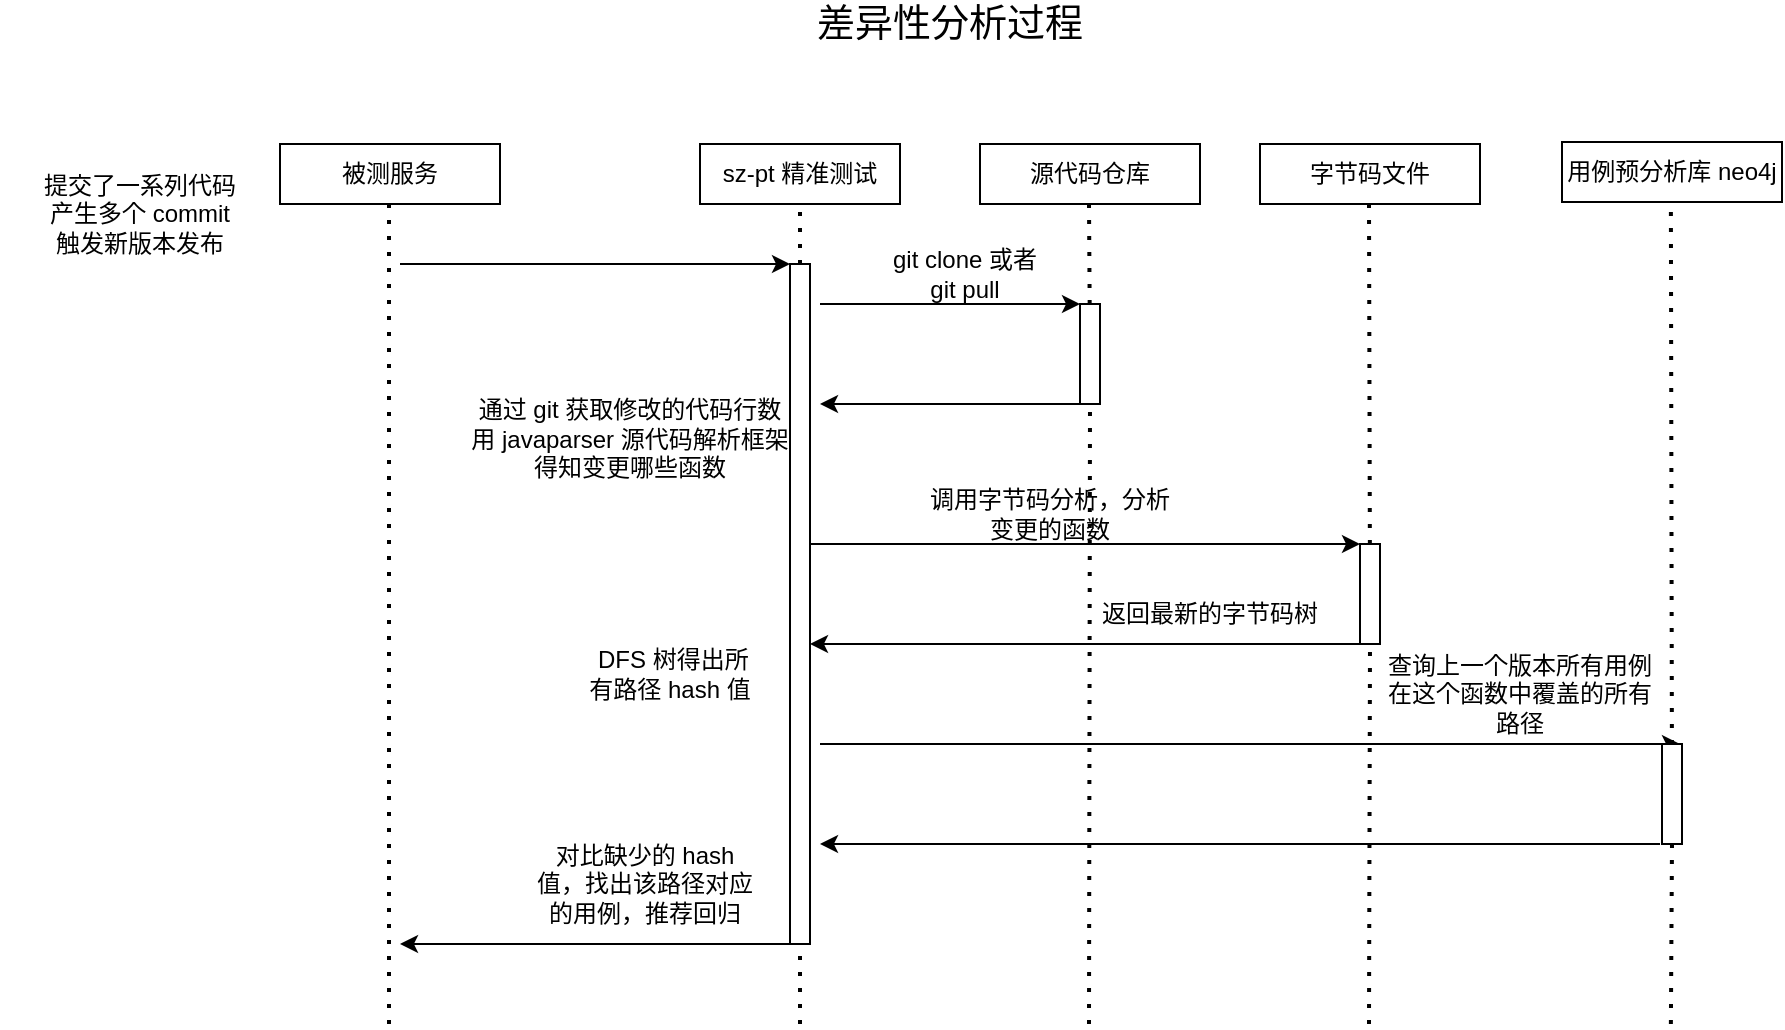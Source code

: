 <mxfile version="27.0.3">
  <diagram name="第 1 页" id="N5p10LOYJ0tMsCSFKD8n">
    <mxGraphModel dx="1576" dy="782" grid="1" gridSize="10" guides="1" tooltips="1" connect="1" arrows="1" fold="1" page="1" pageScale="1" pageWidth="827" pageHeight="1169" math="0" shadow="0">
      <root>
        <mxCell id="0" />
        <mxCell id="1" parent="0" />
        <mxCell id="ZdkBtaMixL6KcBxgdkt5-1" value="sz-pt 精准测试" style="rounded=0;whiteSpace=wrap;html=1;" vertex="1" parent="1">
          <mxGeometry x="350" y="110" width="100" height="30" as="geometry" />
        </mxCell>
        <mxCell id="ZdkBtaMixL6KcBxgdkt5-2" value="" style="endArrow=none;dashed=1;html=1;dashPattern=1 3;strokeWidth=2;rounded=0;entryX=0.5;entryY=1;entryDx=0;entryDy=0;" edge="1" parent="1" target="ZdkBtaMixL6KcBxgdkt5-1" source="ZdkBtaMixL6KcBxgdkt5-35">
          <mxGeometry width="50" height="50" relative="1" as="geometry">
            <mxPoint x="400" y="550" as="sourcePoint" />
            <mxPoint x="600" y="300" as="targetPoint" />
          </mxGeometry>
        </mxCell>
        <mxCell id="ZdkBtaMixL6KcBxgdkt5-14" value="用例预分析库 neo4j" style="rounded=0;whiteSpace=wrap;html=1;" vertex="1" parent="1">
          <mxGeometry x="781" y="109" width="110" height="30" as="geometry" />
        </mxCell>
        <mxCell id="ZdkBtaMixL6KcBxgdkt5-30" value="&lt;span style=&quot;font-size: 19px;&quot;&gt;差异性分析过程&lt;/span&gt;" style="text;html=1;align=center;verticalAlign=middle;whiteSpace=wrap;rounded=0;" vertex="1" parent="1">
          <mxGeometry x="400" y="40" width="150" height="20" as="geometry" />
        </mxCell>
        <mxCell id="ZdkBtaMixL6KcBxgdkt5-33" value="被测服务" style="rounded=0;whiteSpace=wrap;html=1;" vertex="1" parent="1">
          <mxGeometry x="140" y="110" width="110" height="30" as="geometry" />
        </mxCell>
        <mxCell id="ZdkBtaMixL6KcBxgdkt5-34" value="" style="endArrow=none;dashed=1;html=1;dashPattern=1 3;strokeWidth=2;rounded=0;entryX=0.5;entryY=1;entryDx=0;entryDy=0;" edge="1" parent="1">
          <mxGeometry width="50" height="50" relative="1" as="geometry">
            <mxPoint x="194.5" y="550" as="sourcePoint" />
            <mxPoint x="194.5" y="140" as="targetPoint" />
          </mxGeometry>
        </mxCell>
        <mxCell id="ZdkBtaMixL6KcBxgdkt5-37" value="提交了一系列代码&lt;br&gt;产生多个 commit&lt;br&gt;触发新版本发布" style="text;html=1;align=center;verticalAlign=middle;whiteSpace=wrap;rounded=0;" vertex="1" parent="1">
          <mxGeometry y="130" width="140" height="30" as="geometry" />
        </mxCell>
        <mxCell id="ZdkBtaMixL6KcBxgdkt5-39" value="" style="endArrow=classic;html=1;rounded=0;entryX=0;entryY=0;entryDx=0;entryDy=0;" edge="1" parent="1" target="ZdkBtaMixL6KcBxgdkt5-35">
          <mxGeometry width="50" height="50" relative="1" as="geometry">
            <mxPoint x="200" y="170" as="sourcePoint" />
            <mxPoint x="470" y="170" as="targetPoint" />
          </mxGeometry>
        </mxCell>
        <mxCell id="ZdkBtaMixL6KcBxgdkt5-42" value="" style="endArrow=none;dashed=1;html=1;dashPattern=1 3;strokeWidth=2;rounded=0;entryX=0.5;entryY=1;entryDx=0;entryDy=0;" edge="1" parent="1" target="ZdkBtaMixL6KcBxgdkt5-35">
          <mxGeometry width="50" height="50" relative="1" as="geometry">
            <mxPoint x="400" y="550" as="sourcePoint" />
            <mxPoint x="400" y="140" as="targetPoint" />
          </mxGeometry>
        </mxCell>
        <mxCell id="ZdkBtaMixL6KcBxgdkt5-35" value="" style="rounded=0;whiteSpace=wrap;html=1;" vertex="1" parent="1">
          <mxGeometry x="395" y="170" width="10" height="340" as="geometry" />
        </mxCell>
        <mxCell id="ZdkBtaMixL6KcBxgdkt5-44" value="&lt;br&gt;通过 git 获取修改的代码行数&lt;br&gt;用 javaparser 源代码解析框架&lt;br&gt;得知变更哪些函数" style="text;html=1;align=center;verticalAlign=middle;whiteSpace=wrap;rounded=0;" vertex="1" parent="1">
          <mxGeometry x="230" y="230" width="170" height="40" as="geometry" />
        </mxCell>
        <mxCell id="ZdkBtaMixL6KcBxgdkt5-59" value="源代码仓库" style="rounded=0;whiteSpace=wrap;html=1;" vertex="1" parent="1">
          <mxGeometry x="490" y="110" width="110" height="30" as="geometry" />
        </mxCell>
        <mxCell id="ZdkBtaMixL6KcBxgdkt5-60" value="" style="endArrow=none;dashed=1;html=1;dashPattern=1 3;strokeWidth=2;rounded=0;entryX=0.5;entryY=1;entryDx=0;entryDy=0;" edge="1" parent="1" source="ZdkBtaMixL6KcBxgdkt5-65">
          <mxGeometry width="50" height="50" relative="1" as="geometry">
            <mxPoint x="544.5" y="550" as="sourcePoint" />
            <mxPoint x="544.5" y="140" as="targetPoint" />
          </mxGeometry>
        </mxCell>
        <mxCell id="ZdkBtaMixL6KcBxgdkt5-61" value="字节码文件" style="rounded=0;whiteSpace=wrap;html=1;" vertex="1" parent="1">
          <mxGeometry x="630" y="110" width="110" height="30" as="geometry" />
        </mxCell>
        <mxCell id="ZdkBtaMixL6KcBxgdkt5-62" value="" style="endArrow=none;dashed=1;html=1;dashPattern=1 3;strokeWidth=2;rounded=0;entryX=0.5;entryY=1;entryDx=0;entryDy=0;" edge="1" parent="1" source="ZdkBtaMixL6KcBxgdkt5-73">
          <mxGeometry width="50" height="50" relative="1" as="geometry">
            <mxPoint x="684.5" y="550" as="sourcePoint" />
            <mxPoint x="684.5" y="140" as="targetPoint" />
          </mxGeometry>
        </mxCell>
        <mxCell id="ZdkBtaMixL6KcBxgdkt5-63" value="" style="endArrow=none;dashed=1;html=1;dashPattern=1 3;strokeWidth=2;rounded=0;entryX=0.5;entryY=1;entryDx=0;entryDy=0;" edge="1" parent="1" source="ZdkBtaMixL6KcBxgdkt5-85">
          <mxGeometry width="50" height="50" relative="1" as="geometry">
            <mxPoint x="835.44" y="550" as="sourcePoint" />
            <mxPoint x="835.44" y="140" as="targetPoint" />
          </mxGeometry>
        </mxCell>
        <mxCell id="ZdkBtaMixL6KcBxgdkt5-64" value="" style="endArrow=classic;html=1;rounded=0;" edge="1" parent="1">
          <mxGeometry width="50" height="50" relative="1" as="geometry">
            <mxPoint x="410" y="190" as="sourcePoint" />
            <mxPoint x="540" y="190" as="targetPoint" />
          </mxGeometry>
        </mxCell>
        <mxCell id="ZdkBtaMixL6KcBxgdkt5-67" value="" style="endArrow=none;dashed=1;html=1;dashPattern=1 3;strokeWidth=2;rounded=0;entryX=0.5;entryY=1;entryDx=0;entryDy=0;" edge="1" parent="1" target="ZdkBtaMixL6KcBxgdkt5-65">
          <mxGeometry width="50" height="50" relative="1" as="geometry">
            <mxPoint x="544.5" y="550" as="sourcePoint" />
            <mxPoint x="544.5" y="140" as="targetPoint" />
          </mxGeometry>
        </mxCell>
        <mxCell id="ZdkBtaMixL6KcBxgdkt5-65" value="" style="rounded=0;whiteSpace=wrap;html=1;" vertex="1" parent="1">
          <mxGeometry x="540" y="190" width="10" height="50" as="geometry" />
        </mxCell>
        <mxCell id="ZdkBtaMixL6KcBxgdkt5-69" value="git clone 或者 git pull" style="text;html=1;align=center;verticalAlign=middle;whiteSpace=wrap;rounded=0;" vertex="1" parent="1">
          <mxGeometry x="445" y="160" width="75" height="30" as="geometry" />
        </mxCell>
        <mxCell id="ZdkBtaMixL6KcBxgdkt5-70" value="" style="endArrow=classic;html=1;rounded=0;exitX=0;exitY=1;exitDx=0;exitDy=0;" edge="1" parent="1" source="ZdkBtaMixL6KcBxgdkt5-65">
          <mxGeometry width="50" height="50" relative="1" as="geometry">
            <mxPoint x="530" y="240" as="sourcePoint" />
            <mxPoint x="410" y="240" as="targetPoint" />
          </mxGeometry>
        </mxCell>
        <mxCell id="ZdkBtaMixL6KcBxgdkt5-72" value="" style="endArrow=classic;html=1;rounded=0;entryX=0;entryY=0;entryDx=0;entryDy=0;" edge="1" parent="1" target="ZdkBtaMixL6KcBxgdkt5-73">
          <mxGeometry width="50" height="50" relative="1" as="geometry">
            <mxPoint x="405" y="310" as="sourcePoint" />
            <mxPoint x="670" y="310" as="targetPoint" />
          </mxGeometry>
        </mxCell>
        <mxCell id="ZdkBtaMixL6KcBxgdkt5-78" value="" style="endArrow=none;dashed=1;html=1;dashPattern=1 3;strokeWidth=2;rounded=0;entryX=0.5;entryY=1;entryDx=0;entryDy=0;" edge="1" parent="1" target="ZdkBtaMixL6KcBxgdkt5-73">
          <mxGeometry width="50" height="50" relative="1" as="geometry">
            <mxPoint x="684.5" y="550" as="sourcePoint" />
            <mxPoint x="684.5" y="140" as="targetPoint" />
          </mxGeometry>
        </mxCell>
        <mxCell id="ZdkBtaMixL6KcBxgdkt5-73" value="" style="rounded=0;whiteSpace=wrap;html=1;" vertex="1" parent="1">
          <mxGeometry x="680" y="310" width="10" height="50" as="geometry" />
        </mxCell>
        <mxCell id="ZdkBtaMixL6KcBxgdkt5-79" value="调用字节码分析，分析变更的函数" style="text;html=1;align=center;verticalAlign=middle;whiteSpace=wrap;rounded=0;" vertex="1" parent="1">
          <mxGeometry x="460" y="280" width="130" height="30" as="geometry" />
        </mxCell>
        <mxCell id="ZdkBtaMixL6KcBxgdkt5-80" value="" style="endArrow=classic;html=1;rounded=0;exitX=0;exitY=1;exitDx=0;exitDy=0;exitPerimeter=0;" edge="1" parent="1" source="ZdkBtaMixL6KcBxgdkt5-73">
          <mxGeometry width="50" height="50" relative="1" as="geometry">
            <mxPoint x="675" y="360" as="sourcePoint" />
            <mxPoint x="405" y="360" as="targetPoint" />
          </mxGeometry>
        </mxCell>
        <mxCell id="ZdkBtaMixL6KcBxgdkt5-81" value="返回最新的字节码树" style="text;html=1;align=center;verticalAlign=middle;whiteSpace=wrap;rounded=0;" vertex="1" parent="1">
          <mxGeometry x="550" y="330" width="110" height="30" as="geometry" />
        </mxCell>
        <mxCell id="ZdkBtaMixL6KcBxgdkt5-82" value="&amp;nbsp;DFS 树得出所有路径 hash 值" style="text;html=1;align=center;verticalAlign=middle;whiteSpace=wrap;rounded=0;" vertex="1" parent="1">
          <mxGeometry x="290" y="360" width="90" height="30" as="geometry" />
        </mxCell>
        <mxCell id="ZdkBtaMixL6KcBxgdkt5-83" value="" style="endArrow=classic;html=1;rounded=0;" edge="1" parent="1">
          <mxGeometry width="50" height="50" relative="1" as="geometry">
            <mxPoint x="410" y="410" as="sourcePoint" />
            <mxPoint x="840" y="410" as="targetPoint" />
          </mxGeometry>
        </mxCell>
        <mxCell id="ZdkBtaMixL6KcBxgdkt5-84" value="查询上一个版本所有用例在这个函数中覆盖的所有路径" style="text;html=1;align=center;verticalAlign=middle;whiteSpace=wrap;rounded=0;" vertex="1" parent="1">
          <mxGeometry x="690" y="370" width="140" height="30" as="geometry" />
        </mxCell>
        <mxCell id="ZdkBtaMixL6KcBxgdkt5-86" value="" style="endArrow=none;dashed=1;html=1;dashPattern=1 3;strokeWidth=2;rounded=0;entryX=0.5;entryY=1;entryDx=0;entryDy=0;" edge="1" parent="1" target="ZdkBtaMixL6KcBxgdkt5-85">
          <mxGeometry width="50" height="50" relative="1" as="geometry">
            <mxPoint x="835.44" y="550" as="sourcePoint" />
            <mxPoint x="835.44" y="140" as="targetPoint" />
          </mxGeometry>
        </mxCell>
        <mxCell id="ZdkBtaMixL6KcBxgdkt5-85" value="" style="rounded=0;whiteSpace=wrap;html=1;" vertex="1" parent="1">
          <mxGeometry x="831" y="410" width="10" height="50" as="geometry" />
        </mxCell>
        <mxCell id="ZdkBtaMixL6KcBxgdkt5-87" value="" style="endArrow=classic;html=1;rounded=0;" edge="1" parent="1">
          <mxGeometry width="50" height="50" relative="1" as="geometry">
            <mxPoint x="830" y="460" as="sourcePoint" />
            <mxPoint x="410" y="460" as="targetPoint" />
          </mxGeometry>
        </mxCell>
        <mxCell id="ZdkBtaMixL6KcBxgdkt5-89" value="对比缺少的 hash 值，找出该路径对应的用例，推荐回归" style="text;html=1;align=center;verticalAlign=middle;whiteSpace=wrap;rounded=0;" vertex="1" parent="1">
          <mxGeometry x="265" y="460" width="115" height="40" as="geometry" />
        </mxCell>
        <mxCell id="ZdkBtaMixL6KcBxgdkt5-90" value="" style="endArrow=classic;html=1;rounded=0;" edge="1" parent="1">
          <mxGeometry width="50" height="50" relative="1" as="geometry">
            <mxPoint x="400" y="510" as="sourcePoint" />
            <mxPoint x="200" y="510" as="targetPoint" />
          </mxGeometry>
        </mxCell>
      </root>
    </mxGraphModel>
  </diagram>
</mxfile>
